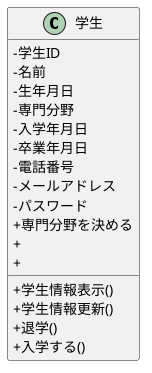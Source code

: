 @startuml
skinparam ClassAttributeIconSize 0
class 学生 {
 -学生ID
 -名前
 -生年月日
 -専門分野
 -入学年月日
 -卒業年月日
 -電話番号
 -メールアドレス
 -パスワード
 +学生情報表示()
 +学生情報更新()
 +退学()
 +入学する()
 +専門分野を決める
 +
 'シーケンス図を使って
 +
}